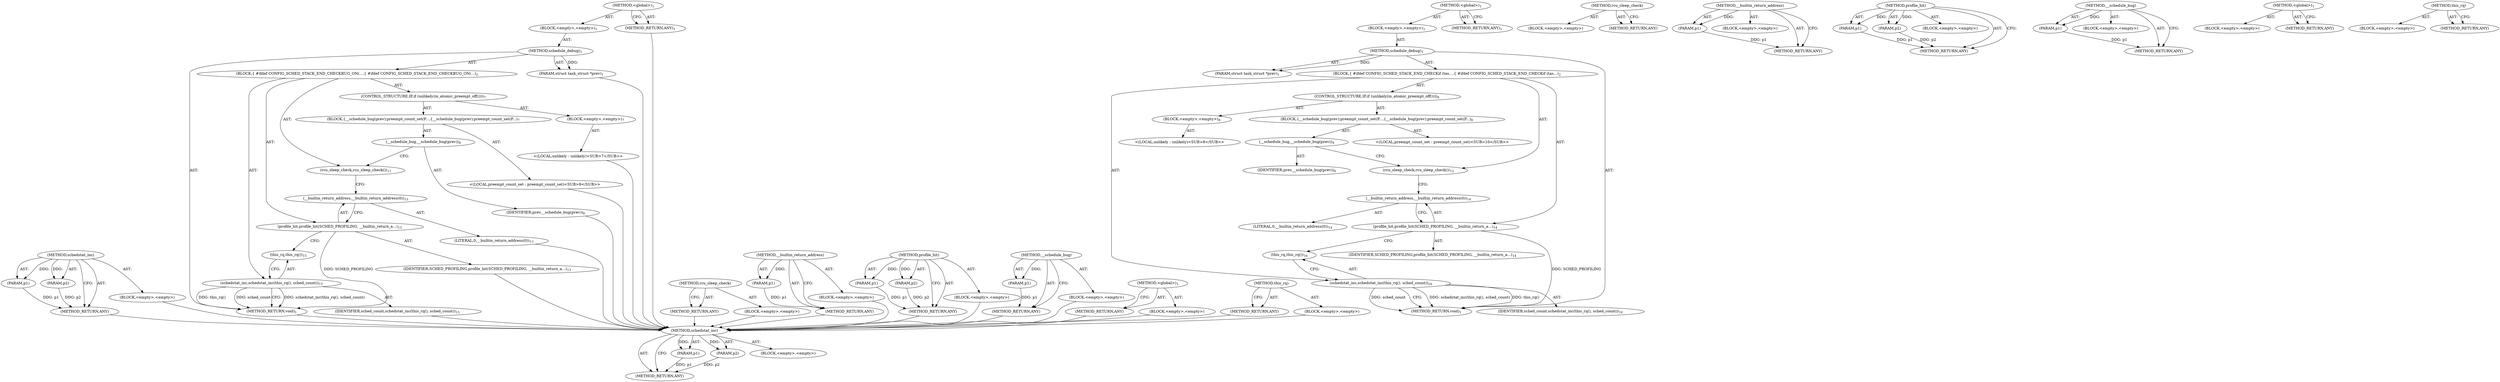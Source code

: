 digraph "this_rq" {
vulnerable_65 [label=<(METHOD,schedstat_inc)>];
vulnerable_66 [label=<(PARAM,p1)>];
vulnerable_67 [label=<(PARAM,p2)>];
vulnerable_68 [label=<(BLOCK,&lt;empty&gt;,&lt;empty&gt;)>];
vulnerable_69 [label=<(METHOD_RETURN,ANY)>];
vulnerable_6 [label=<(METHOD,&lt;global&gt;)<SUB>1</SUB>>];
vulnerable_7 [label=<(BLOCK,&lt;empty&gt;,&lt;empty&gt;)<SUB>1</SUB>>];
vulnerable_8 [label=<(METHOD,schedule_debug)<SUB>1</SUB>>];
vulnerable_9 [label=<(PARAM,struct task_struct *prev)<SUB>1</SUB>>];
vulnerable_10 [label=<(BLOCK,{
 #ifdef CONFIG_SCHED_STACK_END_CHECK
	BUG_ON(...,{
 #ifdef CONFIG_SCHED_STACK_END_CHECK
	BUG_ON(...)<SUB>2</SUB>>];
vulnerable_11 [label=<(CONTROL_STRUCTURE,IF,if (unlikely(in_atomic_preempt_off())))<SUB>7</SUB>>];
vulnerable_12 [label=<(BLOCK,&lt;empty&gt;,&lt;empty&gt;)<SUB>7</SUB>>];
vulnerable_13 [label="<(LOCAL,unlikely : unlikely)<SUB>7</SUB>>"];
vulnerable_14 [label=<(BLOCK,{
		__schedule_bug(prev);
		preempt_count_set(P...,{
		__schedule_bug(prev);
		preempt_count_set(P...)<SUB>7</SUB>>];
vulnerable_15 [label=<(__schedule_bug,__schedule_bug(prev))<SUB>8</SUB>>];
vulnerable_16 [label=<(IDENTIFIER,prev,__schedule_bug(prev))<SUB>8</SUB>>];
vulnerable_17 [label="<(LOCAL,preempt_count_set : preempt_count_set)<SUB>9</SUB>>"];
vulnerable_18 [label=<(rcu_sleep_check,rcu_sleep_check())<SUB>11</SUB>>];
vulnerable_19 [label=<(profile_hit,profile_hit(SCHED_PROFILING, __builtin_return_a...)<SUB>13</SUB>>];
vulnerable_20 [label=<(IDENTIFIER,SCHED_PROFILING,profile_hit(SCHED_PROFILING, __builtin_return_a...)<SUB>13</SUB>>];
vulnerable_21 [label=<(__builtin_return_address,__builtin_return_address(0))<SUB>13</SUB>>];
vulnerable_22 [label=<(LITERAL,0,__builtin_return_address(0))<SUB>13</SUB>>];
vulnerable_23 [label=<(schedstat_inc,schedstat_inc(this_rq(), sched_count))<SUB>15</SUB>>];
vulnerable_24 [label=<(this_rq,this_rq())<SUB>15</SUB>>];
vulnerable_25 [label=<(IDENTIFIER,sched_count,schedstat_inc(this_rq(), sched_count))<SUB>15</SUB>>];
vulnerable_26 [label=<(METHOD_RETURN,void)<SUB>1</SUB>>];
vulnerable_28 [label=<(METHOD_RETURN,ANY)<SUB>1</SUB>>];
vulnerable_53 [label=<(METHOD,rcu_sleep_check)>];
vulnerable_54 [label=<(BLOCK,&lt;empty&gt;,&lt;empty&gt;)>];
vulnerable_55 [label=<(METHOD_RETURN,ANY)>];
vulnerable_61 [label=<(METHOD,__builtin_return_address)>];
vulnerable_62 [label=<(PARAM,p1)>];
vulnerable_63 [label=<(BLOCK,&lt;empty&gt;,&lt;empty&gt;)>];
vulnerable_64 [label=<(METHOD_RETURN,ANY)>];
vulnerable_56 [label=<(METHOD,profile_hit)>];
vulnerable_57 [label=<(PARAM,p1)>];
vulnerable_58 [label=<(PARAM,p2)>];
vulnerable_59 [label=<(BLOCK,&lt;empty&gt;,&lt;empty&gt;)>];
vulnerable_60 [label=<(METHOD_RETURN,ANY)>];
vulnerable_49 [label=<(METHOD,__schedule_bug)>];
vulnerable_50 [label=<(PARAM,p1)>];
vulnerable_51 [label=<(BLOCK,&lt;empty&gt;,&lt;empty&gt;)>];
vulnerable_52 [label=<(METHOD_RETURN,ANY)>];
vulnerable_43 [label=<(METHOD,&lt;global&gt;)<SUB>1</SUB>>];
vulnerable_44 [label=<(BLOCK,&lt;empty&gt;,&lt;empty&gt;)>];
vulnerable_45 [label=<(METHOD_RETURN,ANY)>];
vulnerable_70 [label=<(METHOD,this_rq)>];
vulnerable_71 [label=<(BLOCK,&lt;empty&gt;,&lt;empty&gt;)>];
vulnerable_72 [label=<(METHOD_RETURN,ANY)>];
fixed_65 [label=<(METHOD,schedstat_inc)>];
fixed_66 [label=<(PARAM,p1)>];
fixed_67 [label=<(PARAM,p2)>];
fixed_68 [label=<(BLOCK,&lt;empty&gt;,&lt;empty&gt;)>];
fixed_69 [label=<(METHOD_RETURN,ANY)>];
fixed_6 [label=<(METHOD,&lt;global&gt;)<SUB>1</SUB>>];
fixed_7 [label=<(BLOCK,&lt;empty&gt;,&lt;empty&gt;)<SUB>1</SUB>>];
fixed_8 [label=<(METHOD,schedule_debug)<SUB>1</SUB>>];
fixed_9 [label=<(PARAM,struct task_struct *prev)<SUB>1</SUB>>];
fixed_10 [label=<(BLOCK,{
 #ifdef CONFIG_SCHED_STACK_END_CHECK
	if (tas...,{
 #ifdef CONFIG_SCHED_STACK_END_CHECK
	if (tas...)<SUB>2</SUB>>];
fixed_11 [label=<(CONTROL_STRUCTURE,IF,if (unlikely(in_atomic_preempt_off())))<SUB>8</SUB>>];
fixed_12 [label=<(BLOCK,&lt;empty&gt;,&lt;empty&gt;)<SUB>8</SUB>>];
fixed_13 [label="<(LOCAL,unlikely : unlikely)<SUB>8</SUB>>"];
fixed_14 [label=<(BLOCK,{
		__schedule_bug(prev);
		preempt_count_set(P...,{
		__schedule_bug(prev);
		preempt_count_set(P...)<SUB>8</SUB>>];
fixed_15 [label=<(__schedule_bug,__schedule_bug(prev))<SUB>9</SUB>>];
fixed_16 [label=<(IDENTIFIER,prev,__schedule_bug(prev))<SUB>9</SUB>>];
fixed_17 [label="<(LOCAL,preempt_count_set : preempt_count_set)<SUB>10</SUB>>"];
fixed_18 [label=<(rcu_sleep_check,rcu_sleep_check())<SUB>12</SUB>>];
fixed_19 [label=<(profile_hit,profile_hit(SCHED_PROFILING, __builtin_return_a...)<SUB>14</SUB>>];
fixed_20 [label=<(IDENTIFIER,SCHED_PROFILING,profile_hit(SCHED_PROFILING, __builtin_return_a...)<SUB>14</SUB>>];
fixed_21 [label=<(__builtin_return_address,__builtin_return_address(0))<SUB>14</SUB>>];
fixed_22 [label=<(LITERAL,0,__builtin_return_address(0))<SUB>14</SUB>>];
fixed_23 [label=<(schedstat_inc,schedstat_inc(this_rq(), sched_count))<SUB>16</SUB>>];
fixed_24 [label=<(this_rq,this_rq())<SUB>16</SUB>>];
fixed_25 [label=<(IDENTIFIER,sched_count,schedstat_inc(this_rq(), sched_count))<SUB>16</SUB>>];
fixed_26 [label=<(METHOD_RETURN,void)<SUB>1</SUB>>];
fixed_28 [label=<(METHOD_RETURN,ANY)<SUB>1</SUB>>];
fixed_53 [label=<(METHOD,rcu_sleep_check)>];
fixed_54 [label=<(BLOCK,&lt;empty&gt;,&lt;empty&gt;)>];
fixed_55 [label=<(METHOD_RETURN,ANY)>];
fixed_61 [label=<(METHOD,__builtin_return_address)>];
fixed_62 [label=<(PARAM,p1)>];
fixed_63 [label=<(BLOCK,&lt;empty&gt;,&lt;empty&gt;)>];
fixed_64 [label=<(METHOD_RETURN,ANY)>];
fixed_56 [label=<(METHOD,profile_hit)>];
fixed_57 [label=<(PARAM,p1)>];
fixed_58 [label=<(PARAM,p2)>];
fixed_59 [label=<(BLOCK,&lt;empty&gt;,&lt;empty&gt;)>];
fixed_60 [label=<(METHOD_RETURN,ANY)>];
fixed_49 [label=<(METHOD,__schedule_bug)>];
fixed_50 [label=<(PARAM,p1)>];
fixed_51 [label=<(BLOCK,&lt;empty&gt;,&lt;empty&gt;)>];
fixed_52 [label=<(METHOD_RETURN,ANY)>];
fixed_43 [label=<(METHOD,&lt;global&gt;)<SUB>1</SUB>>];
fixed_44 [label=<(BLOCK,&lt;empty&gt;,&lt;empty&gt;)>];
fixed_45 [label=<(METHOD_RETURN,ANY)>];
fixed_70 [label=<(METHOD,this_rq)>];
fixed_71 [label=<(BLOCK,&lt;empty&gt;,&lt;empty&gt;)>];
fixed_72 [label=<(METHOD_RETURN,ANY)>];
vulnerable_65 -> vulnerable_66  [key=0, label="AST: "];
vulnerable_65 -> vulnerable_66  [key=1, label="DDG: "];
vulnerable_65 -> vulnerable_68  [key=0, label="AST: "];
vulnerable_65 -> vulnerable_67  [key=0, label="AST: "];
vulnerable_65 -> vulnerable_67  [key=1, label="DDG: "];
vulnerable_65 -> vulnerable_69  [key=0, label="AST: "];
vulnerable_65 -> vulnerable_69  [key=1, label="CFG: "];
vulnerable_66 -> vulnerable_69  [key=0, label="DDG: p1"];
vulnerable_67 -> vulnerable_69  [key=0, label="DDG: p2"];
vulnerable_68 -> fixed_65  [key=0];
vulnerable_69 -> fixed_65  [key=0];
vulnerable_6 -> vulnerable_7  [key=0, label="AST: "];
vulnerable_6 -> vulnerable_28  [key=0, label="AST: "];
vulnerable_6 -> vulnerable_28  [key=1, label="CFG: "];
vulnerable_7 -> vulnerable_8  [key=0, label="AST: "];
vulnerable_8 -> vulnerable_9  [key=0, label="AST: "];
vulnerable_8 -> vulnerable_9  [key=1, label="DDG: "];
vulnerable_8 -> vulnerable_10  [key=0, label="AST: "];
vulnerable_8 -> vulnerable_26  [key=0, label="AST: "];
vulnerable_9 -> fixed_65  [key=0];
vulnerable_10 -> vulnerable_11  [key=0, label="AST: "];
vulnerable_10 -> vulnerable_18  [key=0, label="AST: "];
vulnerable_10 -> vulnerable_19  [key=0, label="AST: "];
vulnerable_10 -> vulnerable_23  [key=0, label="AST: "];
vulnerable_11 -> vulnerable_12  [key=0, label="AST: "];
vulnerable_11 -> vulnerable_14  [key=0, label="AST: "];
vulnerable_12 -> vulnerable_13  [key=0, label="AST: "];
vulnerable_13 -> fixed_65  [key=0];
vulnerable_14 -> vulnerable_15  [key=0, label="AST: "];
vulnerable_14 -> vulnerable_17  [key=0, label="AST: "];
vulnerable_15 -> vulnerable_16  [key=0, label="AST: "];
vulnerable_15 -> vulnerable_18  [key=0, label="CFG: "];
vulnerable_16 -> fixed_65  [key=0];
vulnerable_17 -> fixed_65  [key=0];
vulnerable_18 -> vulnerable_21  [key=0, label="CFG: "];
vulnerable_19 -> vulnerable_20  [key=0, label="AST: "];
vulnerable_19 -> vulnerable_21  [key=0, label="AST: "];
vulnerable_19 -> vulnerable_24  [key=0, label="CFG: "];
vulnerable_19 -> vulnerable_26  [key=0, label="DDG: SCHED_PROFILING"];
vulnerable_20 -> fixed_65  [key=0];
vulnerable_21 -> vulnerable_22  [key=0, label="AST: "];
vulnerable_21 -> vulnerable_19  [key=0, label="CFG: "];
vulnerable_22 -> fixed_65  [key=0];
vulnerable_23 -> vulnerable_24  [key=0, label="AST: "];
vulnerable_23 -> vulnerable_25  [key=0, label="AST: "];
vulnerable_23 -> vulnerable_26  [key=0, label="CFG: "];
vulnerable_23 -> vulnerable_26  [key=1, label="DDG: schedstat_inc(this_rq(), sched_count)"];
vulnerable_23 -> vulnerable_26  [key=2, label="DDG: this_rq()"];
vulnerable_23 -> vulnerable_26  [key=3, label="DDG: sched_count"];
vulnerable_24 -> vulnerable_23  [key=0, label="CFG: "];
vulnerable_25 -> fixed_65  [key=0];
vulnerable_26 -> fixed_65  [key=0];
vulnerable_28 -> fixed_65  [key=0];
vulnerable_53 -> vulnerable_54  [key=0, label="AST: "];
vulnerable_53 -> vulnerable_55  [key=0, label="AST: "];
vulnerable_53 -> vulnerable_55  [key=1, label="CFG: "];
vulnerable_54 -> fixed_65  [key=0];
vulnerable_55 -> fixed_65  [key=0];
vulnerable_61 -> vulnerable_62  [key=0, label="AST: "];
vulnerable_61 -> vulnerable_62  [key=1, label="DDG: "];
vulnerable_61 -> vulnerable_63  [key=0, label="AST: "];
vulnerable_61 -> vulnerable_64  [key=0, label="AST: "];
vulnerable_61 -> vulnerable_64  [key=1, label="CFG: "];
vulnerable_62 -> vulnerable_64  [key=0, label="DDG: p1"];
vulnerable_63 -> fixed_65  [key=0];
vulnerable_64 -> fixed_65  [key=0];
vulnerable_56 -> vulnerable_57  [key=0, label="AST: "];
vulnerable_56 -> vulnerable_57  [key=1, label="DDG: "];
vulnerable_56 -> vulnerable_59  [key=0, label="AST: "];
vulnerable_56 -> vulnerable_58  [key=0, label="AST: "];
vulnerable_56 -> vulnerable_58  [key=1, label="DDG: "];
vulnerable_56 -> vulnerable_60  [key=0, label="AST: "];
vulnerable_56 -> vulnerable_60  [key=1, label="CFG: "];
vulnerable_57 -> vulnerable_60  [key=0, label="DDG: p1"];
vulnerable_58 -> vulnerable_60  [key=0, label="DDG: p2"];
vulnerable_59 -> fixed_65  [key=0];
vulnerable_60 -> fixed_65  [key=0];
vulnerable_49 -> vulnerable_50  [key=0, label="AST: "];
vulnerable_49 -> vulnerable_50  [key=1, label="DDG: "];
vulnerable_49 -> vulnerable_51  [key=0, label="AST: "];
vulnerable_49 -> vulnerable_52  [key=0, label="AST: "];
vulnerable_49 -> vulnerable_52  [key=1, label="CFG: "];
vulnerable_50 -> vulnerable_52  [key=0, label="DDG: p1"];
vulnerable_51 -> fixed_65  [key=0];
vulnerable_52 -> fixed_65  [key=0];
vulnerable_43 -> vulnerable_44  [key=0, label="AST: "];
vulnerable_43 -> vulnerable_45  [key=0, label="AST: "];
vulnerable_43 -> vulnerable_45  [key=1, label="CFG: "];
vulnerable_44 -> fixed_65  [key=0];
vulnerable_45 -> fixed_65  [key=0];
vulnerable_70 -> vulnerable_71  [key=0, label="AST: "];
vulnerable_70 -> vulnerable_72  [key=0, label="AST: "];
vulnerable_70 -> vulnerable_72  [key=1, label="CFG: "];
vulnerable_71 -> fixed_65  [key=0];
vulnerable_72 -> fixed_65  [key=0];
fixed_65 -> fixed_66  [key=0, label="AST: "];
fixed_65 -> fixed_66  [key=1, label="DDG: "];
fixed_65 -> fixed_68  [key=0, label="AST: "];
fixed_65 -> fixed_67  [key=0, label="AST: "];
fixed_65 -> fixed_67  [key=1, label="DDG: "];
fixed_65 -> fixed_69  [key=0, label="AST: "];
fixed_65 -> fixed_69  [key=1, label="CFG: "];
fixed_66 -> fixed_69  [key=0, label="DDG: p1"];
fixed_67 -> fixed_69  [key=0, label="DDG: p2"];
fixed_6 -> fixed_7  [key=0, label="AST: "];
fixed_6 -> fixed_28  [key=0, label="AST: "];
fixed_6 -> fixed_28  [key=1, label="CFG: "];
fixed_7 -> fixed_8  [key=0, label="AST: "];
fixed_8 -> fixed_9  [key=0, label="AST: "];
fixed_8 -> fixed_9  [key=1, label="DDG: "];
fixed_8 -> fixed_10  [key=0, label="AST: "];
fixed_8 -> fixed_26  [key=0, label="AST: "];
fixed_10 -> fixed_11  [key=0, label="AST: "];
fixed_10 -> fixed_18  [key=0, label="AST: "];
fixed_10 -> fixed_19  [key=0, label="AST: "];
fixed_10 -> fixed_23  [key=0, label="AST: "];
fixed_11 -> fixed_12  [key=0, label="AST: "];
fixed_11 -> fixed_14  [key=0, label="AST: "];
fixed_12 -> fixed_13  [key=0, label="AST: "];
fixed_14 -> fixed_15  [key=0, label="AST: "];
fixed_14 -> fixed_17  [key=0, label="AST: "];
fixed_15 -> fixed_16  [key=0, label="AST: "];
fixed_15 -> fixed_18  [key=0, label="CFG: "];
fixed_18 -> fixed_21  [key=0, label="CFG: "];
fixed_19 -> fixed_20  [key=0, label="AST: "];
fixed_19 -> fixed_21  [key=0, label="AST: "];
fixed_19 -> fixed_24  [key=0, label="CFG: "];
fixed_19 -> fixed_26  [key=0, label="DDG: SCHED_PROFILING"];
fixed_21 -> fixed_22  [key=0, label="AST: "];
fixed_21 -> fixed_19  [key=0, label="CFG: "];
fixed_23 -> fixed_24  [key=0, label="AST: "];
fixed_23 -> fixed_25  [key=0, label="AST: "];
fixed_23 -> fixed_26  [key=0, label="CFG: "];
fixed_23 -> fixed_26  [key=1, label="DDG: schedstat_inc(this_rq(), sched_count)"];
fixed_23 -> fixed_26  [key=2, label="DDG: this_rq()"];
fixed_23 -> fixed_26  [key=3, label="DDG: sched_count"];
fixed_24 -> fixed_23  [key=0, label="CFG: "];
fixed_53 -> fixed_54  [key=0, label="AST: "];
fixed_53 -> fixed_55  [key=0, label="AST: "];
fixed_53 -> fixed_55  [key=1, label="CFG: "];
fixed_61 -> fixed_62  [key=0, label="AST: "];
fixed_61 -> fixed_62  [key=1, label="DDG: "];
fixed_61 -> fixed_63  [key=0, label="AST: "];
fixed_61 -> fixed_64  [key=0, label="AST: "];
fixed_61 -> fixed_64  [key=1, label="CFG: "];
fixed_62 -> fixed_64  [key=0, label="DDG: p1"];
fixed_56 -> fixed_57  [key=0, label="AST: "];
fixed_56 -> fixed_57  [key=1, label="DDG: "];
fixed_56 -> fixed_59  [key=0, label="AST: "];
fixed_56 -> fixed_58  [key=0, label="AST: "];
fixed_56 -> fixed_58  [key=1, label="DDG: "];
fixed_56 -> fixed_60  [key=0, label="AST: "];
fixed_56 -> fixed_60  [key=1, label="CFG: "];
fixed_57 -> fixed_60  [key=0, label="DDG: p1"];
fixed_58 -> fixed_60  [key=0, label="DDG: p2"];
fixed_49 -> fixed_50  [key=0, label="AST: "];
fixed_49 -> fixed_50  [key=1, label="DDG: "];
fixed_49 -> fixed_51  [key=0, label="AST: "];
fixed_49 -> fixed_52  [key=0, label="AST: "];
fixed_49 -> fixed_52  [key=1, label="CFG: "];
fixed_50 -> fixed_52  [key=0, label="DDG: p1"];
fixed_43 -> fixed_44  [key=0, label="AST: "];
fixed_43 -> fixed_45  [key=0, label="AST: "];
fixed_43 -> fixed_45  [key=1, label="CFG: "];
fixed_70 -> fixed_71  [key=0, label="AST: "];
fixed_70 -> fixed_72  [key=0, label="AST: "];
fixed_70 -> fixed_72  [key=1, label="CFG: "];
}
